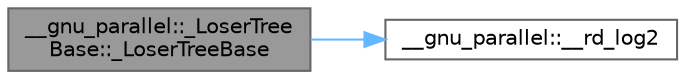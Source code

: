 digraph "__gnu_parallel::_LoserTreeBase::_LoserTreeBase"
{
 // LATEX_PDF_SIZE
  bgcolor="transparent";
  edge [fontname=Helvetica,fontsize=10,labelfontname=Helvetica,labelfontsize=10];
  node [fontname=Helvetica,fontsize=10,shape=box,height=0.2,width=0.4];
  rankdir="LR";
  Node1 [id="Node000001",label="__gnu_parallel::_LoserTree\lBase::_LoserTreeBase",height=0.2,width=0.4,color="gray40", fillcolor="grey60", style="filled", fontcolor="black",tooltip="The constructor."];
  Node1 -> Node2 [id="edge1_Node000001_Node000002",color="steelblue1",style="solid",tooltip=" "];
  Node2 [id="Node000002",label="__gnu_parallel::__rd_log2",height=0.2,width=0.4,color="grey40", fillcolor="white", style="filled",URL="$namespace____gnu__parallel.html#ae8e1f6dc07de01f28bf591339cf8aa9c",tooltip="Calculates the rounded-down logarithm of __n for base 2."];
}
